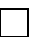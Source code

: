 %%% illustrations.mp -- A simple figure

beginfig(1)
  draw(0,0)--(10,0)--(10,10)--(0,10)--(0,0);
endfig

end

%%% End of file `illustrations.mp'
